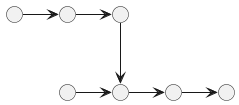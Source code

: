 @startuml
circle first  as " "
circle second as " "
circle third  as " "
first <-left- second
second <-left- third
circle fourth  as " "
third <-up- fourth
circle fifth  as " "
fourth <-left- fifth
circle six  as " "
fifth <-left- six
circle seven  as " "
third <-left- seven
@enduml